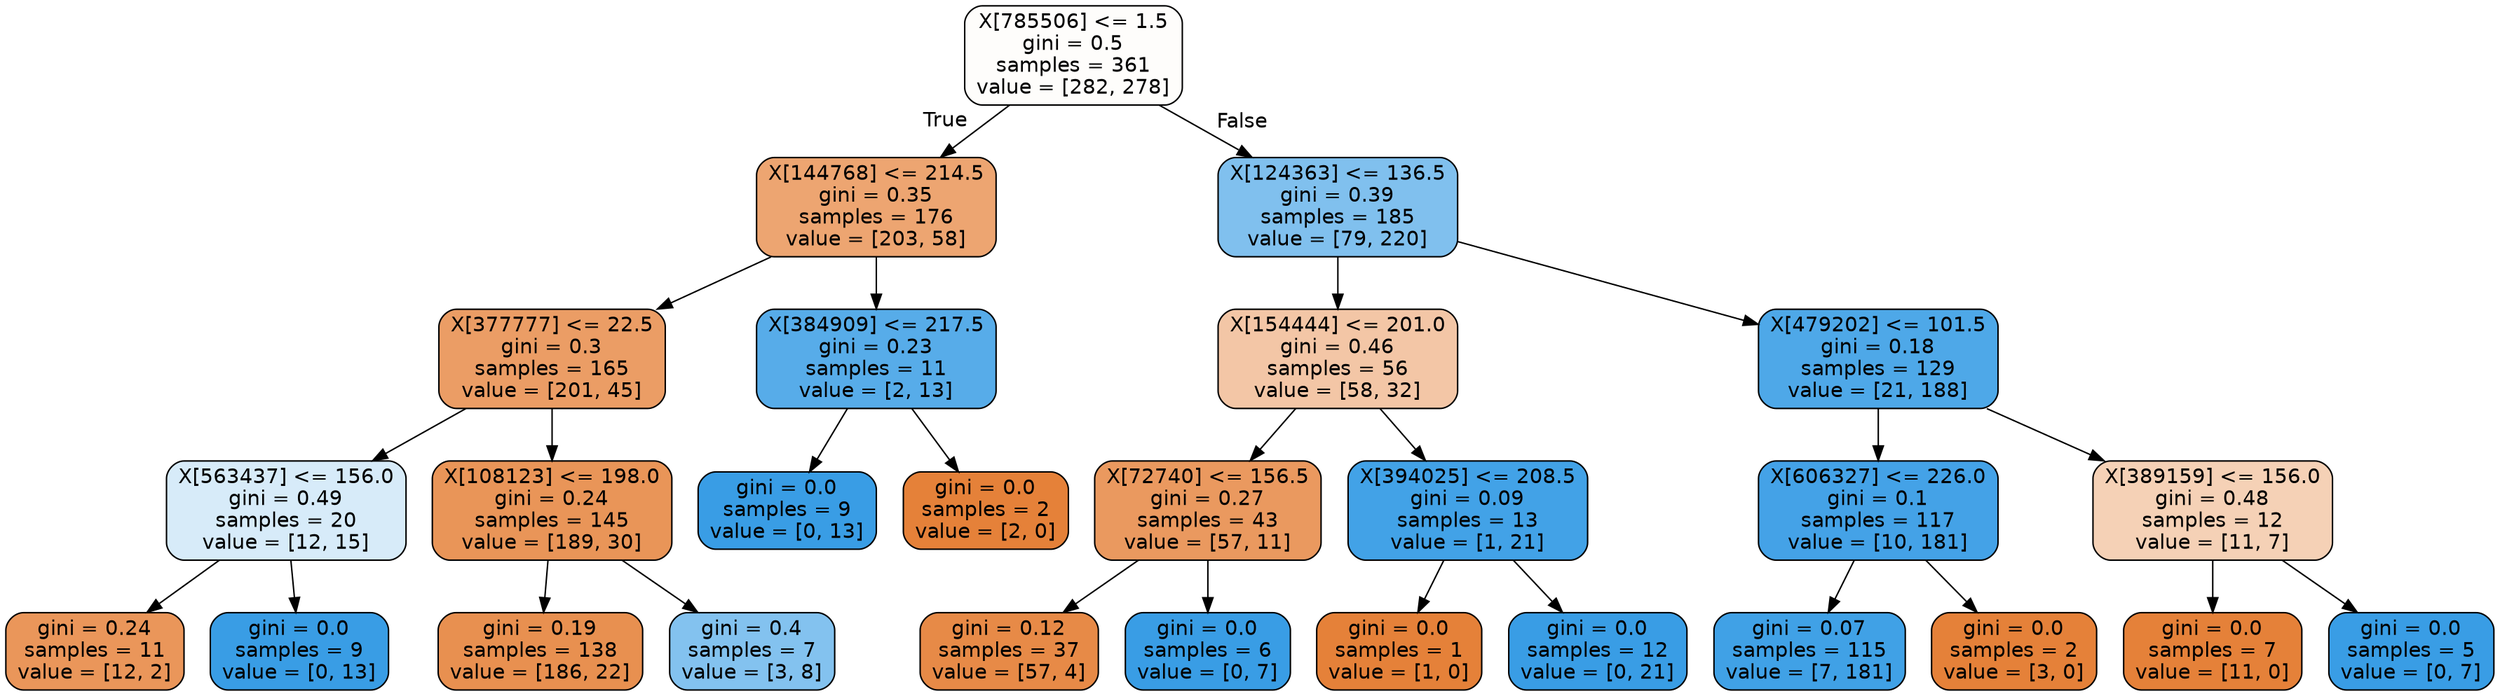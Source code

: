 digraph Tree {
node [shape=box, style="filled, rounded", color="black", fontname=helvetica] ;
edge [fontname=helvetica] ;
0 [label="X[785506] <= 1.5\ngini = 0.5\nsamples = 361\nvalue = [282, 278]", fillcolor="#e5813904"] ;
1 [label="X[144768] <= 214.5\ngini = 0.35\nsamples = 176\nvalue = [203, 58]", fillcolor="#e58139b6"] ;
0 -> 1 [labeldistance=2.5, labelangle=45, headlabel="True"] ;
2 [label="X[377777] <= 22.5\ngini = 0.3\nsamples = 165\nvalue = [201, 45]", fillcolor="#e58139c6"] ;
1 -> 2 ;
3 [label="X[563437] <= 156.0\ngini = 0.49\nsamples = 20\nvalue = [12, 15]", fillcolor="#399de533"] ;
2 -> 3 ;
4 [label="gini = 0.24\nsamples = 11\nvalue = [12, 2]", fillcolor="#e58139d4"] ;
3 -> 4 ;
5 [label="gini = 0.0\nsamples = 9\nvalue = [0, 13]", fillcolor="#399de5ff"] ;
3 -> 5 ;
6 [label="X[108123] <= 198.0\ngini = 0.24\nsamples = 145\nvalue = [189, 30]", fillcolor="#e58139d7"] ;
2 -> 6 ;
7 [label="gini = 0.19\nsamples = 138\nvalue = [186, 22]", fillcolor="#e58139e1"] ;
6 -> 7 ;
8 [label="gini = 0.4\nsamples = 7\nvalue = [3, 8]", fillcolor="#399de59f"] ;
6 -> 8 ;
9 [label="X[384909] <= 217.5\ngini = 0.23\nsamples = 11\nvalue = [2, 13]", fillcolor="#399de5d8"] ;
1 -> 9 ;
10 [label="gini = 0.0\nsamples = 9\nvalue = [0, 13]", fillcolor="#399de5ff"] ;
9 -> 10 ;
11 [label="gini = 0.0\nsamples = 2\nvalue = [2, 0]", fillcolor="#e58139ff"] ;
9 -> 11 ;
12 [label="X[124363] <= 136.5\ngini = 0.39\nsamples = 185\nvalue = [79, 220]", fillcolor="#399de5a3"] ;
0 -> 12 [labeldistance=2.5, labelangle=-45, headlabel="False"] ;
13 [label="X[154444] <= 201.0\ngini = 0.46\nsamples = 56\nvalue = [58, 32]", fillcolor="#e5813972"] ;
12 -> 13 ;
14 [label="X[72740] <= 156.5\ngini = 0.27\nsamples = 43\nvalue = [57, 11]", fillcolor="#e58139ce"] ;
13 -> 14 ;
15 [label="gini = 0.12\nsamples = 37\nvalue = [57, 4]", fillcolor="#e58139ed"] ;
14 -> 15 ;
16 [label="gini = 0.0\nsamples = 6\nvalue = [0, 7]", fillcolor="#399de5ff"] ;
14 -> 16 ;
17 [label="X[394025] <= 208.5\ngini = 0.09\nsamples = 13\nvalue = [1, 21]", fillcolor="#399de5f3"] ;
13 -> 17 ;
18 [label="gini = 0.0\nsamples = 1\nvalue = [1, 0]", fillcolor="#e58139ff"] ;
17 -> 18 ;
19 [label="gini = 0.0\nsamples = 12\nvalue = [0, 21]", fillcolor="#399de5ff"] ;
17 -> 19 ;
20 [label="X[479202] <= 101.5\ngini = 0.18\nsamples = 129\nvalue = [21, 188]", fillcolor="#399de5e3"] ;
12 -> 20 ;
21 [label="X[606327] <= 226.0\ngini = 0.1\nsamples = 117\nvalue = [10, 181]", fillcolor="#399de5f1"] ;
20 -> 21 ;
22 [label="gini = 0.07\nsamples = 115\nvalue = [7, 181]", fillcolor="#399de5f5"] ;
21 -> 22 ;
23 [label="gini = 0.0\nsamples = 2\nvalue = [3, 0]", fillcolor="#e58139ff"] ;
21 -> 23 ;
24 [label="X[389159] <= 156.0\ngini = 0.48\nsamples = 12\nvalue = [11, 7]", fillcolor="#e581395d"] ;
20 -> 24 ;
25 [label="gini = 0.0\nsamples = 7\nvalue = [11, 0]", fillcolor="#e58139ff"] ;
24 -> 25 ;
26 [label="gini = 0.0\nsamples = 5\nvalue = [0, 7]", fillcolor="#399de5ff"] ;
24 -> 26 ;
}